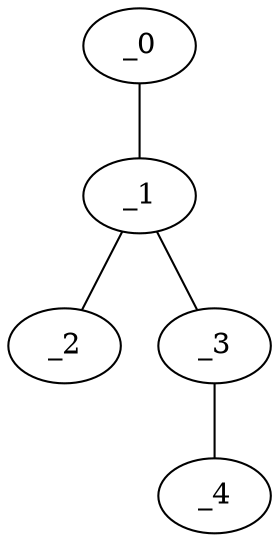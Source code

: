 graph YP1_0104 {
	_0	 [x="0.567829",
		y="3.07387"];
	_1	 [x="1.3944",
		y="1.97483"];
	_0 -- _1;
	_2	 [x="1.47728",
		y="0.440944"];
	_1 -- _2;
	_3	 [x="2.52",
		y="3.01"];
	_1 -- _3;
	_4	 [x="2.44262",
		y="0.771219"];
	_3 -- _4;
}
